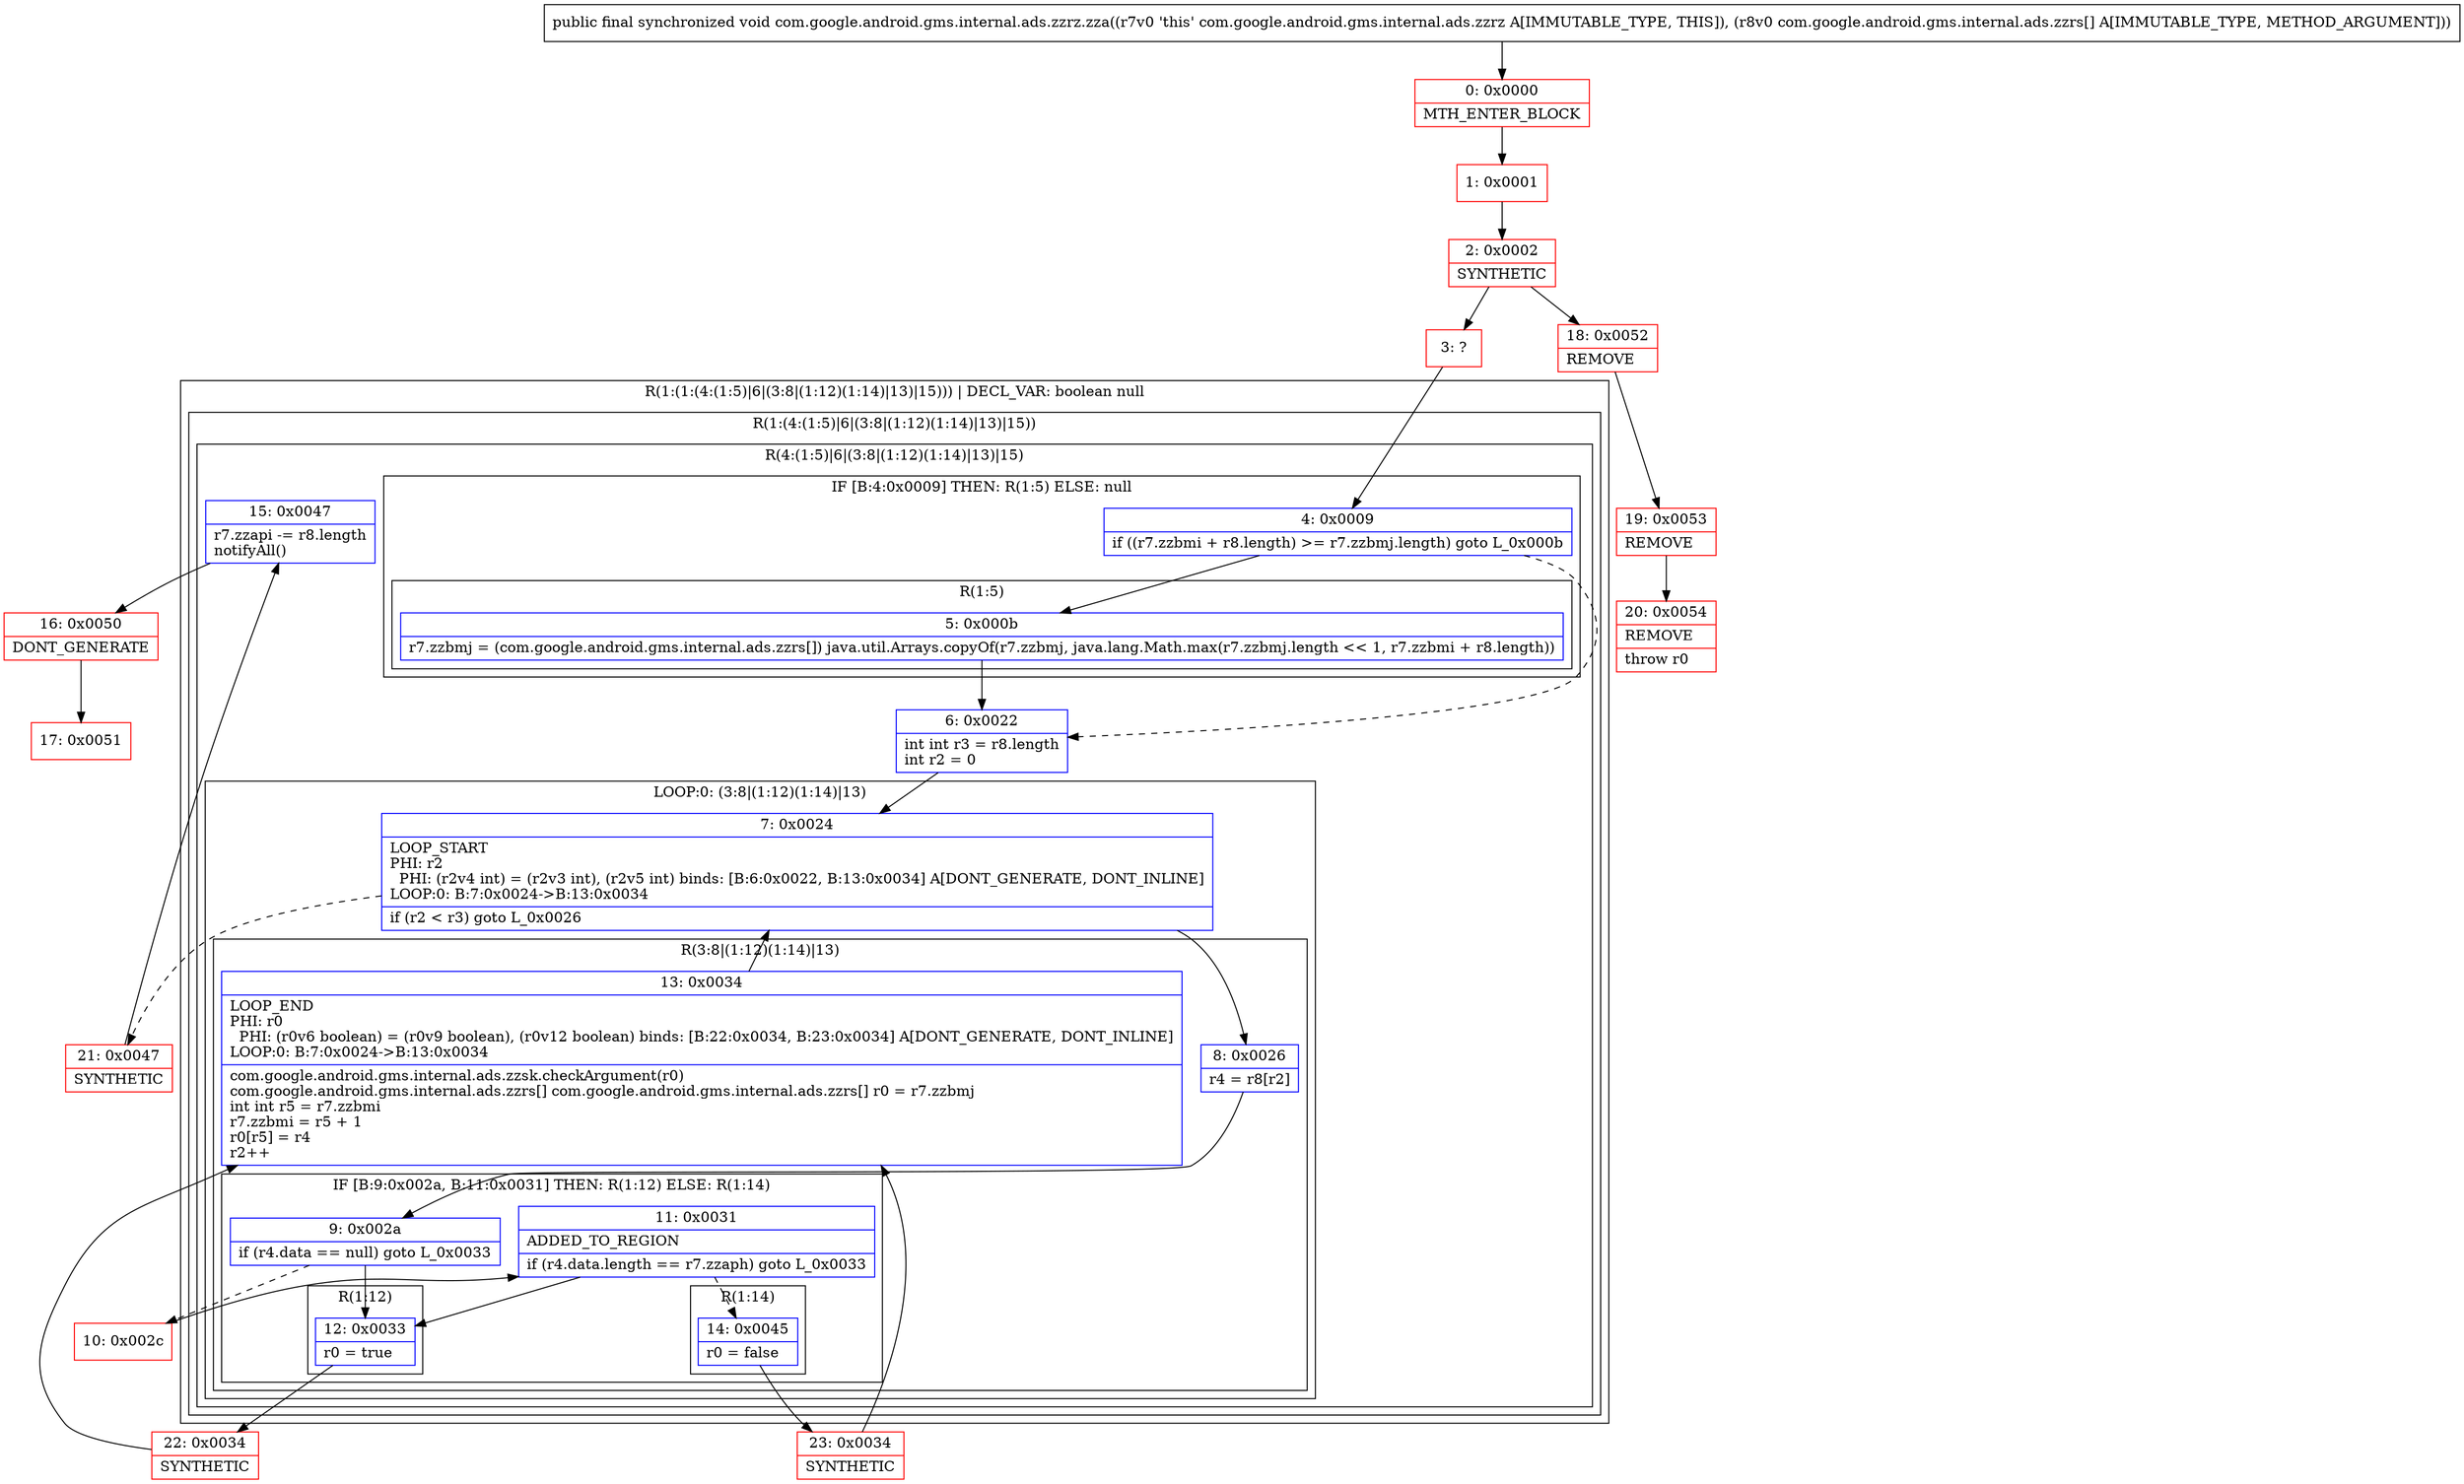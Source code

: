 digraph "CFG forcom.google.android.gms.internal.ads.zzrz.zza([Lcom\/google\/android\/gms\/internal\/ads\/zzrs;)V" {
subgraph cluster_Region_1777008572 {
label = "R(1:(1:(4:(1:5)|6|(3:8|(1:12)(1:14)|13)|15))) | DECL_VAR: boolean null\l";
node [shape=record,color=blue];
subgraph cluster_Region_211491804 {
label = "R(1:(4:(1:5)|6|(3:8|(1:12)(1:14)|13)|15))";
node [shape=record,color=blue];
subgraph cluster_Region_278728052 {
label = "R(4:(1:5)|6|(3:8|(1:12)(1:14)|13)|15)";
node [shape=record,color=blue];
subgraph cluster_IfRegion_543702049 {
label = "IF [B:4:0x0009] THEN: R(1:5) ELSE: null";
node [shape=record,color=blue];
Node_4 [shape=record,label="{4\:\ 0x0009|if ((r7.zzbmi + r8.length) \>= r7.zzbmj.length) goto L_0x000b\l}"];
subgraph cluster_Region_1361707493 {
label = "R(1:5)";
node [shape=record,color=blue];
Node_5 [shape=record,label="{5\:\ 0x000b|r7.zzbmj = (com.google.android.gms.internal.ads.zzrs[]) java.util.Arrays.copyOf(r7.zzbmj, java.lang.Math.max(r7.zzbmj.length \<\< 1, r7.zzbmi + r8.length))\l}"];
}
}
Node_6 [shape=record,label="{6\:\ 0x0022|int int r3 = r8.length\lint r2 = 0\l}"];
subgraph cluster_LoopRegion_1862472547 {
label = "LOOP:0: (3:8|(1:12)(1:14)|13)";
node [shape=record,color=blue];
Node_7 [shape=record,label="{7\:\ 0x0024|LOOP_START\lPHI: r2 \l  PHI: (r2v4 int) = (r2v3 int), (r2v5 int) binds: [B:6:0x0022, B:13:0x0034] A[DONT_GENERATE, DONT_INLINE]\lLOOP:0: B:7:0x0024\-\>B:13:0x0034\l|if (r2 \< r3) goto L_0x0026\l}"];
subgraph cluster_Region_2097415045 {
label = "R(3:8|(1:12)(1:14)|13)";
node [shape=record,color=blue];
Node_8 [shape=record,label="{8\:\ 0x0026|r4 = r8[r2]\l}"];
subgraph cluster_IfRegion_999469220 {
label = "IF [B:9:0x002a, B:11:0x0031] THEN: R(1:12) ELSE: R(1:14)";
node [shape=record,color=blue];
Node_9 [shape=record,label="{9\:\ 0x002a|if (r4.data == null) goto L_0x0033\l}"];
Node_11 [shape=record,label="{11\:\ 0x0031|ADDED_TO_REGION\l|if (r4.data.length == r7.zzaph) goto L_0x0033\l}"];
subgraph cluster_Region_1584254423 {
label = "R(1:12)";
node [shape=record,color=blue];
Node_12 [shape=record,label="{12\:\ 0x0033|r0 = true\l}"];
}
subgraph cluster_Region_1977164720 {
label = "R(1:14)";
node [shape=record,color=blue];
Node_14 [shape=record,label="{14\:\ 0x0045|r0 = false\l}"];
}
}
Node_13 [shape=record,label="{13\:\ 0x0034|LOOP_END\lPHI: r0 \l  PHI: (r0v6 boolean) = (r0v9 boolean), (r0v12 boolean) binds: [B:22:0x0034, B:23:0x0034] A[DONT_GENERATE, DONT_INLINE]\lLOOP:0: B:7:0x0024\-\>B:13:0x0034\l|com.google.android.gms.internal.ads.zzsk.checkArgument(r0)\lcom.google.android.gms.internal.ads.zzrs[] com.google.android.gms.internal.ads.zzrs[] r0 = r7.zzbmj\lint int r5 = r7.zzbmi\lr7.zzbmi = r5 + 1\lr0[r5] = r4\lr2++\l}"];
}
}
Node_15 [shape=record,label="{15\:\ 0x0047|r7.zzapi \-= r8.length\lnotifyAll()\l}"];
}
}
}
Node_0 [shape=record,color=red,label="{0\:\ 0x0000|MTH_ENTER_BLOCK\l}"];
Node_1 [shape=record,color=red,label="{1\:\ 0x0001}"];
Node_2 [shape=record,color=red,label="{2\:\ 0x0002|SYNTHETIC\l}"];
Node_3 [shape=record,color=red,label="{3\:\ ?}"];
Node_10 [shape=record,color=red,label="{10\:\ 0x002c}"];
Node_16 [shape=record,color=red,label="{16\:\ 0x0050|DONT_GENERATE\l}"];
Node_17 [shape=record,color=red,label="{17\:\ 0x0051}"];
Node_18 [shape=record,color=red,label="{18\:\ 0x0052|REMOVE\l}"];
Node_19 [shape=record,color=red,label="{19\:\ 0x0053|REMOVE\l}"];
Node_20 [shape=record,color=red,label="{20\:\ 0x0054|REMOVE\l|throw r0\l}"];
Node_21 [shape=record,color=red,label="{21\:\ 0x0047|SYNTHETIC\l}"];
Node_22 [shape=record,color=red,label="{22\:\ 0x0034|SYNTHETIC\l}"];
Node_23 [shape=record,color=red,label="{23\:\ 0x0034|SYNTHETIC\l}"];
MethodNode[shape=record,label="{public final synchronized void com.google.android.gms.internal.ads.zzrz.zza((r7v0 'this' com.google.android.gms.internal.ads.zzrz A[IMMUTABLE_TYPE, THIS]), (r8v0 com.google.android.gms.internal.ads.zzrs[] A[IMMUTABLE_TYPE, METHOD_ARGUMENT])) }"];
MethodNode -> Node_0;
Node_4 -> Node_5;
Node_4 -> Node_6[style=dashed];
Node_5 -> Node_6;
Node_6 -> Node_7;
Node_7 -> Node_8;
Node_7 -> Node_21[style=dashed];
Node_8 -> Node_9;
Node_9 -> Node_10[style=dashed];
Node_9 -> Node_12;
Node_11 -> Node_12;
Node_11 -> Node_14[style=dashed];
Node_12 -> Node_22;
Node_14 -> Node_23;
Node_13 -> Node_7;
Node_15 -> Node_16;
Node_0 -> Node_1;
Node_1 -> Node_2;
Node_2 -> Node_3;
Node_2 -> Node_18;
Node_3 -> Node_4;
Node_10 -> Node_11;
Node_16 -> Node_17;
Node_18 -> Node_19;
Node_19 -> Node_20;
Node_21 -> Node_15;
Node_22 -> Node_13;
Node_23 -> Node_13;
}

